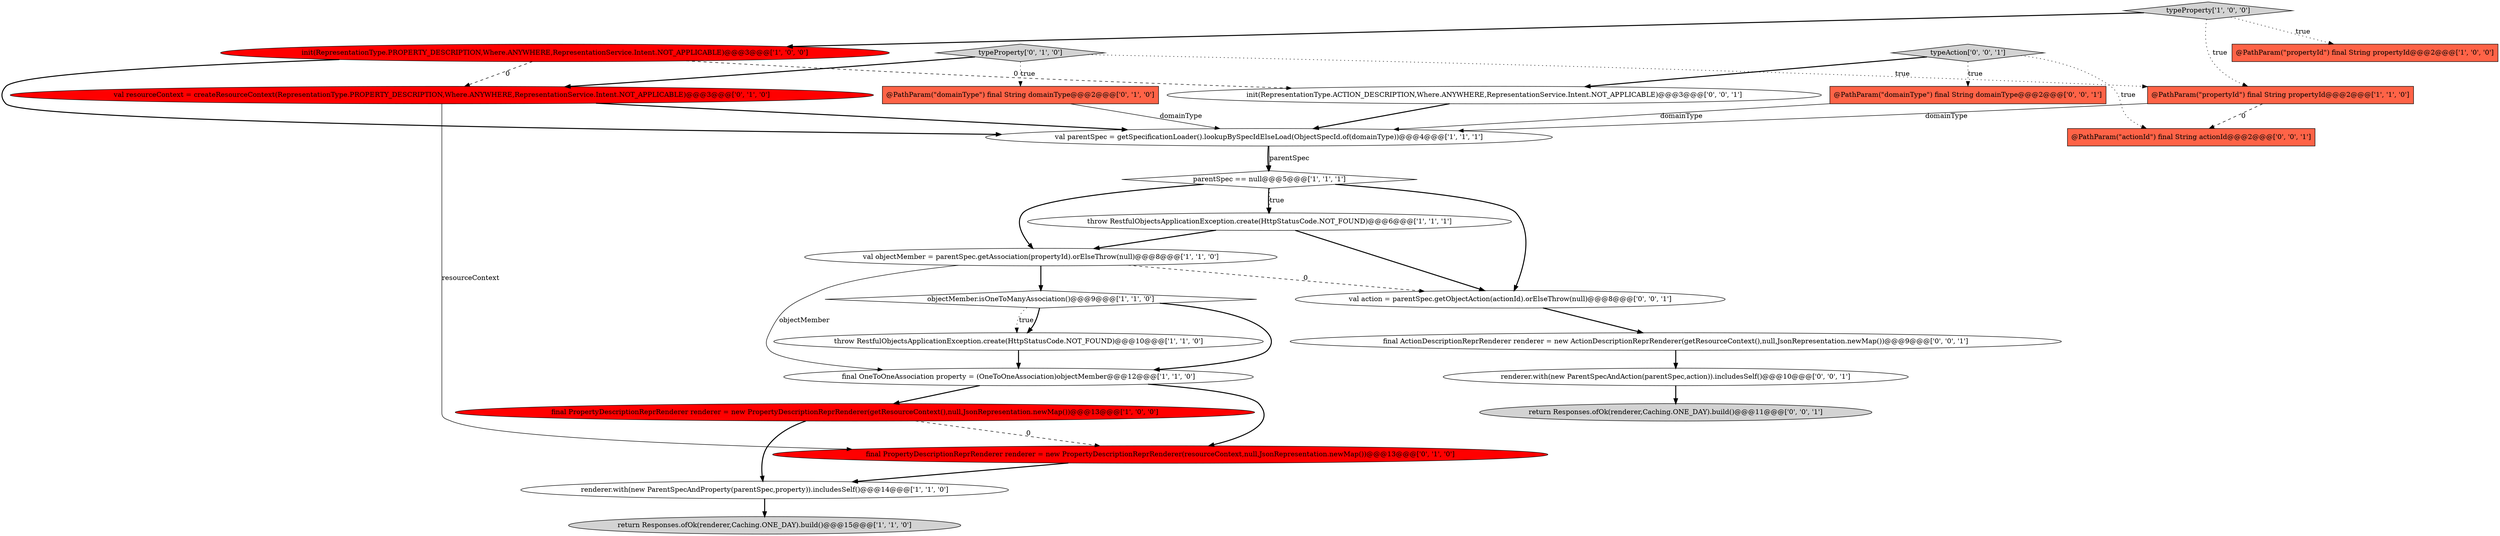 digraph {
12 [style = filled, label = "@PathParam(\"propertyId\") final String propertyId@@@2@@@['1', '1', '0']", fillcolor = tomato, shape = box image = "AAA0AAABBB1BBB"];
21 [style = filled, label = "val action = parentSpec.getObjectAction(actionId).orElseThrow(null)@@@8@@@['0', '0', '1']", fillcolor = white, shape = ellipse image = "AAA0AAABBB3BBB"];
24 [style = filled, label = "final ActionDescriptionReprRenderer renderer = new ActionDescriptionReprRenderer(getResourceContext(),null,JsonRepresentation.newMap())@@@9@@@['0', '0', '1']", fillcolor = white, shape = ellipse image = "AAA0AAABBB3BBB"];
18 [style = filled, label = "@PathParam(\"domainType\") final String domainType@@@2@@@['0', '0', '1']", fillcolor = tomato, shape = box image = "AAA0AAABBB3BBB"];
22 [style = filled, label = "renderer.with(new ParentSpecAndAction(parentSpec,action)).includesSelf()@@@10@@@['0', '0', '1']", fillcolor = white, shape = ellipse image = "AAA0AAABBB3BBB"];
17 [style = filled, label = "@PathParam(\"domainType\") final String domainType@@@2@@@['0', '1', '0']", fillcolor = tomato, shape = box image = "AAA0AAABBB2BBB"];
25 [style = filled, label = "init(RepresentationType.ACTION_DESCRIPTION,Where.ANYWHERE,RepresentationService.Intent.NOT_APPLICABLE)@@@3@@@['0', '0', '1']", fillcolor = white, shape = ellipse image = "AAA0AAABBB3BBB"];
4 [style = filled, label = "typeProperty['1', '0', '0']", fillcolor = lightgray, shape = diamond image = "AAA0AAABBB1BBB"];
16 [style = filled, label = "val resourceContext = createResourceContext(RepresentationType.PROPERTY_DESCRIPTION,Where.ANYWHERE,RepresentationService.Intent.NOT_APPLICABLE)@@@3@@@['0', '1', '0']", fillcolor = red, shape = ellipse image = "AAA1AAABBB2BBB"];
13 [style = filled, label = "val parentSpec = getSpecificationLoader().lookupBySpecIdElseLoad(ObjectSpecId.of(domainType))@@@4@@@['1', '1', '1']", fillcolor = white, shape = ellipse image = "AAA0AAABBB1BBB"];
15 [style = filled, label = "final PropertyDescriptionReprRenderer renderer = new PropertyDescriptionReprRenderer(resourceContext,null,JsonRepresentation.newMap())@@@13@@@['0', '1', '0']", fillcolor = red, shape = ellipse image = "AAA1AAABBB2BBB"];
6 [style = filled, label = "renderer.with(new ParentSpecAndProperty(parentSpec,property)).includesSelf()@@@14@@@['1', '1', '0']", fillcolor = white, shape = ellipse image = "AAA0AAABBB1BBB"];
3 [style = filled, label = "final OneToOneAssociation property = (OneToOneAssociation)objectMember@@@12@@@['1', '1', '0']", fillcolor = white, shape = ellipse image = "AAA0AAABBB1BBB"];
23 [style = filled, label = "@PathParam(\"actionId\") final String actionId@@@2@@@['0', '0', '1']", fillcolor = tomato, shape = box image = "AAA0AAABBB3BBB"];
14 [style = filled, label = "typeProperty['0', '1', '0']", fillcolor = lightgray, shape = diamond image = "AAA0AAABBB2BBB"];
8 [style = filled, label = "init(RepresentationType.PROPERTY_DESCRIPTION,Where.ANYWHERE,RepresentationService.Intent.NOT_APPLICABLE)@@@3@@@['1', '0', '0']", fillcolor = red, shape = ellipse image = "AAA1AAABBB1BBB"];
10 [style = filled, label = "return Responses.ofOk(renderer,Caching.ONE_DAY).build()@@@15@@@['1', '1', '0']", fillcolor = lightgray, shape = ellipse image = "AAA0AAABBB1BBB"];
7 [style = filled, label = "final PropertyDescriptionReprRenderer renderer = new PropertyDescriptionReprRenderer(getResourceContext(),null,JsonRepresentation.newMap())@@@13@@@['1', '0', '0']", fillcolor = red, shape = ellipse image = "AAA1AAABBB1BBB"];
19 [style = filled, label = "return Responses.ofOk(renderer,Caching.ONE_DAY).build()@@@11@@@['0', '0', '1']", fillcolor = lightgray, shape = ellipse image = "AAA0AAABBB3BBB"];
1 [style = filled, label = "@PathParam(\"propertyId\") final String propertyId@@@2@@@['1', '0', '0']", fillcolor = tomato, shape = box image = "AAA0AAABBB1BBB"];
20 [style = filled, label = "typeAction['0', '0', '1']", fillcolor = lightgray, shape = diamond image = "AAA0AAABBB3BBB"];
2 [style = filled, label = "objectMember.isOneToManyAssociation()@@@9@@@['1', '1', '0']", fillcolor = white, shape = diamond image = "AAA0AAABBB1BBB"];
5 [style = filled, label = "parentSpec == null@@@5@@@['1', '1', '1']", fillcolor = white, shape = diamond image = "AAA0AAABBB1BBB"];
9 [style = filled, label = "throw RestfulObjectsApplicationException.create(HttpStatusCode.NOT_FOUND)@@@6@@@['1', '1', '1']", fillcolor = white, shape = ellipse image = "AAA0AAABBB1BBB"];
11 [style = filled, label = "throw RestfulObjectsApplicationException.create(HttpStatusCode.NOT_FOUND)@@@10@@@['1', '1', '0']", fillcolor = white, shape = ellipse image = "AAA0AAABBB1BBB"];
0 [style = filled, label = "val objectMember = parentSpec.getAssociation(propertyId).orElseThrow(null)@@@8@@@['1', '1', '0']", fillcolor = white, shape = ellipse image = "AAA0AAABBB1BBB"];
14->16 [style = bold, label=""];
17->13 [style = solid, label="domainType"];
16->13 [style = bold, label=""];
8->16 [style = dashed, label="0"];
12->23 [style = dashed, label="0"];
9->0 [style = bold, label=""];
14->12 [style = dotted, label="true"];
5->9 [style = bold, label=""];
22->19 [style = bold, label=""];
4->1 [style = dotted, label="true"];
25->13 [style = bold, label=""];
2->3 [style = bold, label=""];
0->2 [style = bold, label=""];
16->15 [style = solid, label="resourceContext"];
15->6 [style = bold, label=""];
3->15 [style = bold, label=""];
21->24 [style = bold, label=""];
18->13 [style = solid, label="domainType"];
24->22 [style = bold, label=""];
20->25 [style = bold, label=""];
0->3 [style = solid, label="objectMember"];
12->13 [style = solid, label="domainType"];
2->11 [style = dotted, label="true"];
5->21 [style = bold, label=""];
14->17 [style = dotted, label="true"];
13->5 [style = solid, label="parentSpec"];
5->0 [style = bold, label=""];
3->7 [style = bold, label=""];
11->3 [style = bold, label=""];
0->21 [style = dashed, label="0"];
6->10 [style = bold, label=""];
7->6 [style = bold, label=""];
20->23 [style = dotted, label="true"];
9->21 [style = bold, label=""];
13->5 [style = bold, label=""];
20->18 [style = dotted, label="true"];
7->15 [style = dashed, label="0"];
5->9 [style = dotted, label="true"];
4->8 [style = bold, label=""];
8->25 [style = dashed, label="0"];
4->12 [style = dotted, label="true"];
2->11 [style = bold, label=""];
8->13 [style = bold, label=""];
}
